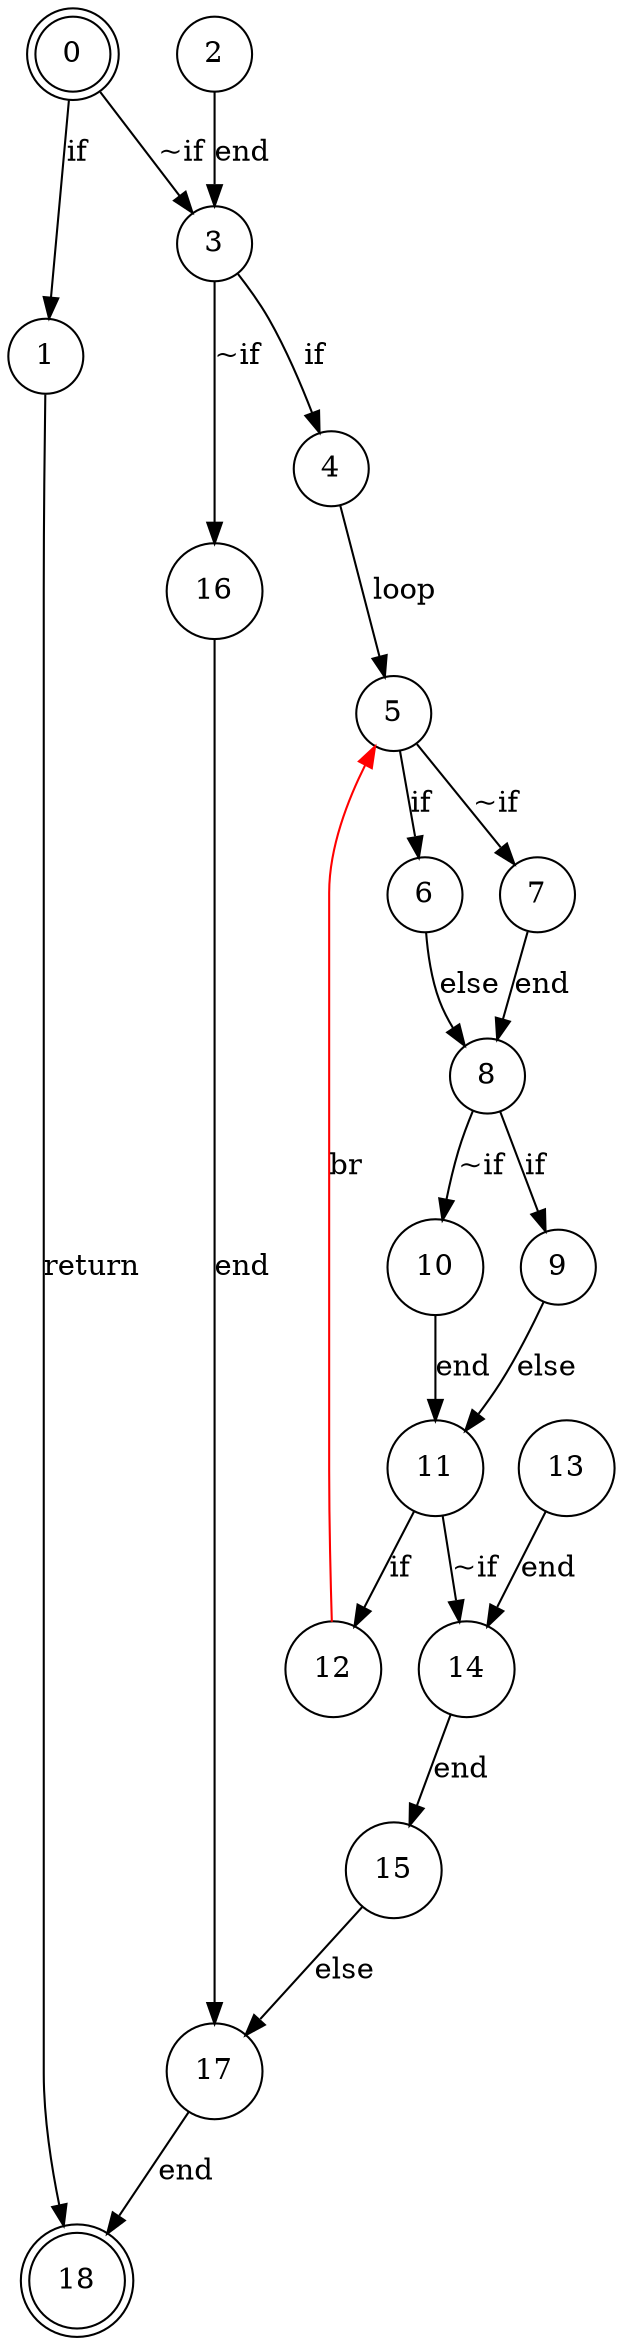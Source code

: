 digraph finite_state_machine {
    node [shape = doublecircle]; 0 18;
    node [shape = circle];
    0 -> 1[label = "if"];
    0 -> 3[label = "~if"];
    1 -> 18[label = "return"];
    2 -> 3[label = "end"];
    3 -> 4[label = "if"];
    3 -> 16[label = "~if"];
    4 -> 5[label = "loop"];
    5 -> 6[label = "if"];
    5 -> 7[label = "~if"];
    6 -> 8[label = "else"];
    7 -> 8[label = "end"];
    8 -> 9[label = "if"];
    8 -> 10[label = "~if"];
    9 -> 11[label = "else"];
    10 -> 11[label = "end"];
    11 -> 12[label = "if"];
    11 -> 14[label = "~if"];
    12 -> 5[color="red" label = "br"];
    13 -> 14[label = "end"];
    14 -> 15[label = "end"];
    15 -> 17[label = "else"];
    16 -> 17[label = "end"];
    17 -> 18[label = "end"];
}

